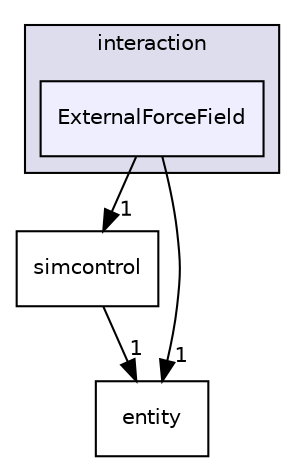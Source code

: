 digraph "/root/scrimmage/scrimmage/include/scrimmage/plugins/interaction/ExternalForceField" {
  compound=true
  node [ fontsize="10", fontname="Helvetica"];
  edge [ labelfontsize="10", labelfontname="Helvetica"];
  subgraph clusterdir_e780a5c579cb35e946684e8694642ace {
    graph [ bgcolor="#ddddee", pencolor="black", label="interaction" fontname="Helvetica", fontsize="10", URL="dir_e780a5c579cb35e946684e8694642ace.html"]
  dir_c57106dc5340d90fa4597909c0527e3b [shape=box, label="ExternalForceField", style="filled", fillcolor="#eeeeff", pencolor="black", URL="dir_c57106dc5340d90fa4597909c0527e3b.html"];
  }
  dir_8dabc27971b3bc145bbcc2e849e82380 [shape=box label="simcontrol" URL="dir_8dabc27971b3bc145bbcc2e849e82380.html"];
  dir_5ef164da32927a27aef05eae2283c928 [shape=box label="entity" URL="dir_5ef164da32927a27aef05eae2283c928.html"];
  dir_c57106dc5340d90fa4597909c0527e3b->dir_8dabc27971b3bc145bbcc2e849e82380 [headlabel="1", labeldistance=1.5 headhref="dir_000089_000151.html"];
  dir_c57106dc5340d90fa4597909c0527e3b->dir_5ef164da32927a27aef05eae2283c928 [headlabel="1", labeldistance=1.5 headhref="dir_000089_000008.html"];
  dir_8dabc27971b3bc145bbcc2e849e82380->dir_5ef164da32927a27aef05eae2283c928 [headlabel="1", labeldistance=1.5 headhref="dir_000151_000008.html"];
}
